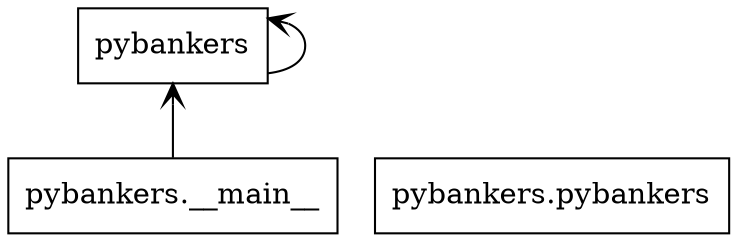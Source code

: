 digraph "packages_PyBankers" {
rankdir=BT
charset="utf-8"
"pybankers" [color="black", label="pybankers", shape="box", style="solid"];
"pybankers.__main__" [color="black", label="pybankers.__main__", shape="box", style="solid"];
"pybankers.pybankers" [color="black", label="pybankers.pybankers", shape="box", style="solid"];
"pybankers" -> "pybankers" [arrowhead="open", arrowtail="none"];
"pybankers.__main__" -> "pybankers" [arrowhead="open", arrowtail="none"];
}
